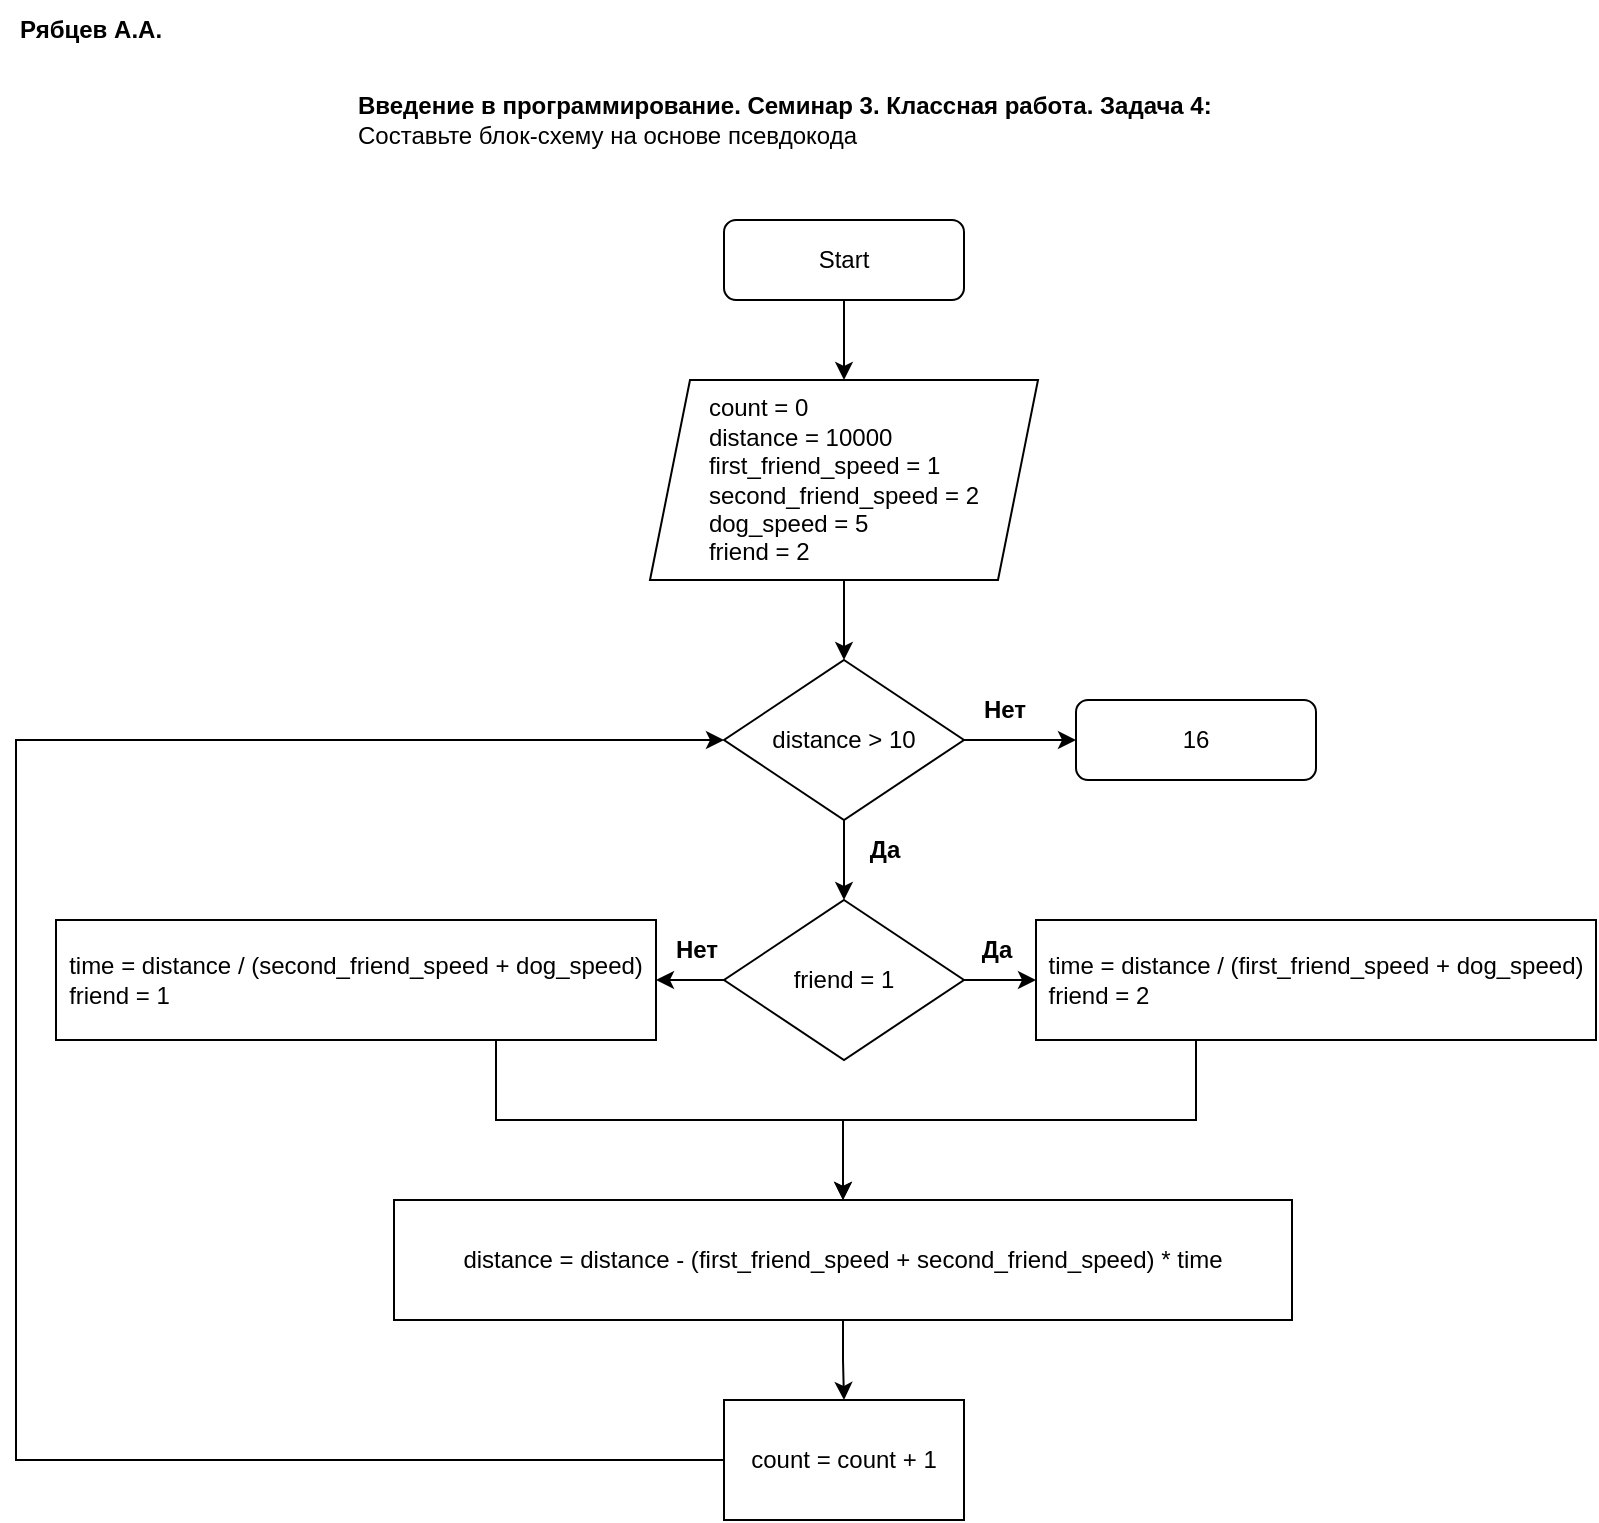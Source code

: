 <mxfile version="20.7.2" type="github">
  <diagram id="C5RBs43oDa-KdzZeNtuy" name="Page-1">
    <mxGraphModel dx="1195" dy="1106" grid="1" gridSize="10" guides="1" tooltips="1" connect="1" arrows="1" fold="1" page="1" pageScale="1" pageWidth="827" pageHeight="1169" math="0" shadow="0">
      <root>
        <mxCell id="WIyWlLk6GJQsqaUBKTNV-0" />
        <mxCell id="WIyWlLk6GJQsqaUBKTNV-1" parent="WIyWlLk6GJQsqaUBKTNV-0" />
        <mxCell id="3aKa_WKCUBxdol2h5LOq-13" value="" style="edgeStyle=orthogonalEdgeStyle;rounded=0;orthogonalLoop=1;jettySize=auto;html=1;" edge="1" parent="WIyWlLk6GJQsqaUBKTNV-1" source="5Rgdo_TbM8ZFMw4HnDZ8-20" target="5Rgdo_TbM8ZFMw4HnDZ8-23">
          <mxGeometry relative="1" as="geometry" />
        </mxCell>
        <mxCell id="5Rgdo_TbM8ZFMw4HnDZ8-20" value="Start" style="rounded=1;whiteSpace=wrap;html=1;fontSize=12;glass=0;strokeWidth=1;shadow=0;" parent="WIyWlLk6GJQsqaUBKTNV-1" vertex="1">
          <mxGeometry x="374" y="120" width="120" height="40" as="geometry" />
        </mxCell>
        <mxCell id="5Rgdo_TbM8ZFMw4HnDZ8-21" value="16" style="rounded=1;whiteSpace=wrap;html=1;fontSize=12;glass=0;strokeWidth=1;shadow=0;" parent="WIyWlLk6GJQsqaUBKTNV-1" vertex="1">
          <mxGeometry x="550" y="360" width="120" height="40" as="geometry" />
        </mxCell>
        <mxCell id="3aKa_WKCUBxdol2h5LOq-14" value="" style="edgeStyle=orthogonalEdgeStyle;rounded=0;orthogonalLoop=1;jettySize=auto;html=1;" edge="1" parent="WIyWlLk6GJQsqaUBKTNV-1" source="5Rgdo_TbM8ZFMw4HnDZ8-23" target="5Rgdo_TbM8ZFMw4HnDZ8-30">
          <mxGeometry relative="1" as="geometry" />
        </mxCell>
        <mxCell id="5Rgdo_TbM8ZFMw4HnDZ8-23" value="&lt;div style=&quot;text-align: justify;&quot;&gt;count = 0&lt;/div&gt;&lt;div style=&quot;text-align: justify;&quot;&gt;distance = 10000&lt;/div&gt;&lt;div style=&quot;text-align: justify;&quot;&gt;first_friend_speed = 1&lt;/div&gt;&lt;div style=&quot;text-align: justify;&quot;&gt;second_friend_speed = 2&lt;br&gt;&lt;/div&gt;&lt;div style=&quot;text-align: justify;&quot;&gt;dog_speed = 5&lt;/div&gt;&lt;div style=&quot;text-align: justify;&quot;&gt;friend = 2&lt;/div&gt;" style="shape=parallelogram;perimeter=parallelogramPerimeter;whiteSpace=wrap;html=1;fixedSize=1;" parent="WIyWlLk6GJQsqaUBKTNV-1" vertex="1">
          <mxGeometry x="337" y="200" width="194" height="100" as="geometry" />
        </mxCell>
        <mxCell id="5Rgdo_TbM8ZFMw4HnDZ8-27" value="&lt;b&gt;Введение в программирование. Семинар 3. Классная работа. Задача 4:&lt;br&gt;&lt;/b&gt;&lt;div&gt;Составьте блок-схему на основе псевдокода&lt;br&gt;&lt;/div&gt;" style="text;html=1;align=left;verticalAlign=middle;resizable=0;points=[];autosize=1;strokeColor=none;fillColor=none;" parent="WIyWlLk6GJQsqaUBKTNV-1" vertex="1">
          <mxGeometry x="189" y="50" width="450" height="40" as="geometry" />
        </mxCell>
        <mxCell id="5Rgdo_TbM8ZFMw4HnDZ8-29" value="" style="edgeStyle=orthogonalEdgeStyle;rounded=0;orthogonalLoop=1;jettySize=auto;html=1;" parent="WIyWlLk6GJQsqaUBKTNV-1" source="5Rgdo_TbM8ZFMw4HnDZ8-30" target="5Rgdo_TbM8ZFMw4HnDZ8-21" edge="1">
          <mxGeometry relative="1" as="geometry" />
        </mxCell>
        <mxCell id="3aKa_WKCUBxdol2h5LOq-15" value="" style="edgeStyle=orthogonalEdgeStyle;rounded=0;orthogonalLoop=1;jettySize=auto;html=1;" edge="1" parent="WIyWlLk6GJQsqaUBKTNV-1" source="5Rgdo_TbM8ZFMw4HnDZ8-30" target="3aKa_WKCUBxdol2h5LOq-7">
          <mxGeometry relative="1" as="geometry" />
        </mxCell>
        <mxCell id="5Rgdo_TbM8ZFMw4HnDZ8-30" value="distance &amp;gt; 10" style="rhombus;whiteSpace=wrap;html=1;" parent="WIyWlLk6GJQsqaUBKTNV-1" vertex="1">
          <mxGeometry x="374" y="340" width="120" height="80" as="geometry" />
        </mxCell>
        <mxCell id="5Rgdo_TbM8ZFMw4HnDZ8-33" value="&lt;b&gt;Да&lt;/b&gt;" style="text;html=1;align=center;verticalAlign=middle;resizable=0;points=[];autosize=1;strokeColor=none;fillColor=none;" parent="WIyWlLk6GJQsqaUBKTNV-1" vertex="1">
          <mxGeometry x="434" y="420" width="40" height="30" as="geometry" />
        </mxCell>
        <mxCell id="5Rgdo_TbM8ZFMw4HnDZ8-34" value="&lt;b&gt;Нет&lt;/b&gt;" style="text;html=1;align=center;verticalAlign=middle;resizable=0;points=[];autosize=1;strokeColor=none;fillColor=none;" parent="WIyWlLk6GJQsqaUBKTNV-1" vertex="1">
          <mxGeometry x="494" y="350" width="40" height="30" as="geometry" />
        </mxCell>
        <mxCell id="5Rgdo_TbM8ZFMw4HnDZ8-43" value="" style="edgeStyle=orthogonalEdgeStyle;rounded=0;orthogonalLoop=1;jettySize=auto;html=1;" parent="WIyWlLk6GJQsqaUBKTNV-1" source="5Rgdo_TbM8ZFMw4HnDZ8-36" target="5Rgdo_TbM8ZFMw4HnDZ8-39" edge="1">
          <mxGeometry relative="1" as="geometry" />
        </mxCell>
        <mxCell id="5Rgdo_TbM8ZFMw4HnDZ8-36" value="distance = distance - (&lt;span style=&quot;text-align: left;&quot;&gt;first_friend_speed +&amp;nbsp;&lt;/span&gt;&lt;span style=&quot;text-align: left;&quot;&gt;second_friend_speed) * time&lt;/span&gt;" style="rounded=0;whiteSpace=wrap;html=1;" parent="WIyWlLk6GJQsqaUBKTNV-1" vertex="1">
          <mxGeometry x="209" y="610" width="449" height="60" as="geometry" />
        </mxCell>
        <mxCell id="5Rgdo_TbM8ZFMw4HnDZ8-38" value="&lt;b&gt;Рябцев А.А.&lt;/b&gt;" style="text;html=1;align=left;verticalAlign=middle;resizable=0;points=[];autosize=1;strokeColor=none;fillColor=none;" parent="WIyWlLk6GJQsqaUBKTNV-1" vertex="1">
          <mxGeometry x="20" y="10" width="90" height="30" as="geometry" />
        </mxCell>
        <mxCell id="5Rgdo_TbM8ZFMw4HnDZ8-42" style="edgeStyle=orthogonalEdgeStyle;rounded=0;orthogonalLoop=1;jettySize=auto;html=1;entryX=0;entryY=0.5;entryDx=0;entryDy=0;exitX=0;exitY=0.5;exitDx=0;exitDy=0;exitPerimeter=0;" parent="WIyWlLk6GJQsqaUBKTNV-1" source="5Rgdo_TbM8ZFMw4HnDZ8-39" target="5Rgdo_TbM8ZFMw4HnDZ8-30" edge="1">
          <mxGeometry relative="1" as="geometry">
            <Array as="points">
              <mxPoint x="20" y="740" />
              <mxPoint x="20" y="380" />
            </Array>
          </mxGeometry>
        </mxCell>
        <mxCell id="5Rgdo_TbM8ZFMw4HnDZ8-39" value="count = count + 1" style="rounded=0;whiteSpace=wrap;html=1;" parent="WIyWlLk6GJQsqaUBKTNV-1" vertex="1">
          <mxGeometry x="374" y="710" width="120" height="60" as="geometry" />
        </mxCell>
        <mxCell id="3aKa_WKCUBxdol2h5LOq-11" style="edgeStyle=orthogonalEdgeStyle;rounded=0;orthogonalLoop=1;jettySize=auto;html=1;entryX=0.5;entryY=0;entryDx=0;entryDy=0;" edge="1" parent="WIyWlLk6GJQsqaUBKTNV-1" source="3aKa_WKCUBxdol2h5LOq-2" target="5Rgdo_TbM8ZFMw4HnDZ8-36">
          <mxGeometry relative="1" as="geometry">
            <Array as="points">
              <mxPoint x="260" y="570" />
              <mxPoint x="434" y="570" />
            </Array>
          </mxGeometry>
        </mxCell>
        <mxCell id="3aKa_WKCUBxdol2h5LOq-2" value="&lt;div style=&quot;border-color: var(--border-color); text-align: left;&quot;&gt;&lt;span style=&quot;border-color: var(--border-color); background-color: initial;&quot;&gt;time = distance / (&lt;/span&gt;&lt;span style=&quot;border-color: var(--border-color); background-color: initial;&quot;&gt;second_friend_speed + dog_speed)&lt;/span&gt;&lt;/div&gt;&lt;span style=&quot;border-color: var(--border-color);&quot;&gt;&lt;div style=&quot;border-color: var(--border-color); text-align: left;&quot;&gt;&lt;span style=&quot;border-color: var(--border-color); background-color: initial;&quot;&gt;friend = 1&lt;/span&gt;&lt;/div&gt;&lt;/span&gt;" style="rounded=0;whiteSpace=wrap;html=1;" vertex="1" parent="WIyWlLk6GJQsqaUBKTNV-1">
          <mxGeometry x="40" y="470" width="300" height="60" as="geometry" />
        </mxCell>
        <mxCell id="3aKa_WKCUBxdol2h5LOq-9" value="" style="edgeStyle=orthogonalEdgeStyle;rounded=0;orthogonalLoop=1;jettySize=auto;html=1;" edge="1" parent="WIyWlLk6GJQsqaUBKTNV-1" source="3aKa_WKCUBxdol2h5LOq-7" target="3aKa_WKCUBxdol2h5LOq-8">
          <mxGeometry relative="1" as="geometry" />
        </mxCell>
        <mxCell id="3aKa_WKCUBxdol2h5LOq-10" value="" style="edgeStyle=orthogonalEdgeStyle;rounded=0;orthogonalLoop=1;jettySize=auto;html=1;" edge="1" parent="WIyWlLk6GJQsqaUBKTNV-1" source="3aKa_WKCUBxdol2h5LOq-7" target="3aKa_WKCUBxdol2h5LOq-2">
          <mxGeometry relative="1" as="geometry" />
        </mxCell>
        <mxCell id="3aKa_WKCUBxdol2h5LOq-7" value="friend = 1" style="rhombus;whiteSpace=wrap;html=1;" vertex="1" parent="WIyWlLk6GJQsqaUBKTNV-1">
          <mxGeometry x="374" y="460" width="120" height="80" as="geometry" />
        </mxCell>
        <mxCell id="3aKa_WKCUBxdol2h5LOq-12" style="edgeStyle=orthogonalEdgeStyle;rounded=0;orthogonalLoop=1;jettySize=auto;html=1;entryX=0.5;entryY=0;entryDx=0;entryDy=0;" edge="1" parent="WIyWlLk6GJQsqaUBKTNV-1" source="3aKa_WKCUBxdol2h5LOq-8" target="5Rgdo_TbM8ZFMw4HnDZ8-36">
          <mxGeometry relative="1" as="geometry">
            <Array as="points">
              <mxPoint x="610" y="570" />
              <mxPoint x="434" y="570" />
            </Array>
          </mxGeometry>
        </mxCell>
        <mxCell id="3aKa_WKCUBxdol2h5LOq-8" value="&lt;div style=&quot;text-align: left;&quot;&gt;&lt;span style=&quot;background-color: initial;&quot;&gt;time = distance / (&lt;/span&gt;&lt;span style=&quot;background-color: initial;&quot;&gt;first_friend_speed + dog_speed)&lt;/span&gt;&lt;/div&gt;&lt;span style=&quot;&quot;&gt;&lt;div style=&quot;text-align: left;&quot;&gt;&lt;span style=&quot;background-color: initial;&quot;&gt;friend = 2&lt;/span&gt;&lt;/div&gt;&lt;/span&gt;" style="rounded=0;whiteSpace=wrap;html=1;" vertex="1" parent="WIyWlLk6GJQsqaUBKTNV-1">
          <mxGeometry x="530" y="470" width="280" height="60" as="geometry" />
        </mxCell>
        <mxCell id="3aKa_WKCUBxdol2h5LOq-17" value="&lt;b&gt;Да&lt;/b&gt;" style="text;html=1;align=center;verticalAlign=middle;resizable=0;points=[];autosize=1;strokeColor=none;fillColor=none;" vertex="1" parent="WIyWlLk6GJQsqaUBKTNV-1">
          <mxGeometry x="490" y="470" width="40" height="30" as="geometry" />
        </mxCell>
        <mxCell id="3aKa_WKCUBxdol2h5LOq-18" value="&lt;b&gt;Нет&lt;/b&gt;" style="text;html=1;align=center;verticalAlign=middle;resizable=0;points=[];autosize=1;strokeColor=none;fillColor=none;" vertex="1" parent="WIyWlLk6GJQsqaUBKTNV-1">
          <mxGeometry x="340" y="470" width="40" height="30" as="geometry" />
        </mxCell>
      </root>
    </mxGraphModel>
  </diagram>
</mxfile>
